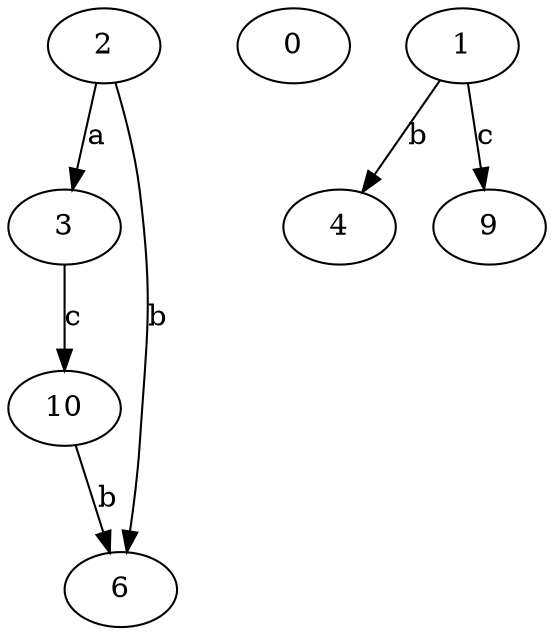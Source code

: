 strict digraph  {
2;
0;
3;
4;
6;
1;
9;
10;
2 -> 3  [label=a];
2 -> 6  [label=b];
3 -> 10  [label=c];
1 -> 4  [label=b];
1 -> 9  [label=c];
10 -> 6  [label=b];
}
